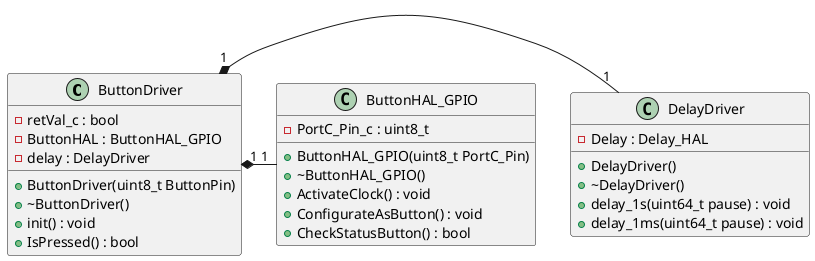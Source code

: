 
@startuml Build 1 - Press Button for LED

class ButtonDriver
{
  -retVal_c : bool
  -ButtonHAL : ButtonHAL_GPIO
  -delay : DelayDriver
  +ButtonDriver(uint8_t ButtonPin)
  +~ButtonDriver()
  +init() : void
  +IsPressed() : bool
}

ButtonDriver "1" *-r- "1" DelayDriver
ButtonDriver "1" *-r- "1" ButtonHAL_GPIO

class ButtonHAL_GPIO
{
    -PortC_Pin_c : uint8_t
    +ButtonHAL_GPIO(uint8_t PortC_Pin)
    +~ButtonHAL_GPIO()
    +ActivateClock() : void
    +ConfigurateAsButton() : void
    +CheckStatusButton() : bool
}

class DelayDriver
{
    -Delay : Delay_HAL
    +DelayDriver()
    +~DelayDriver()
    +delay_1s(uint64_t pause) : void
    +delay_1ms(uint64_t pause) : void
}

@enduml

